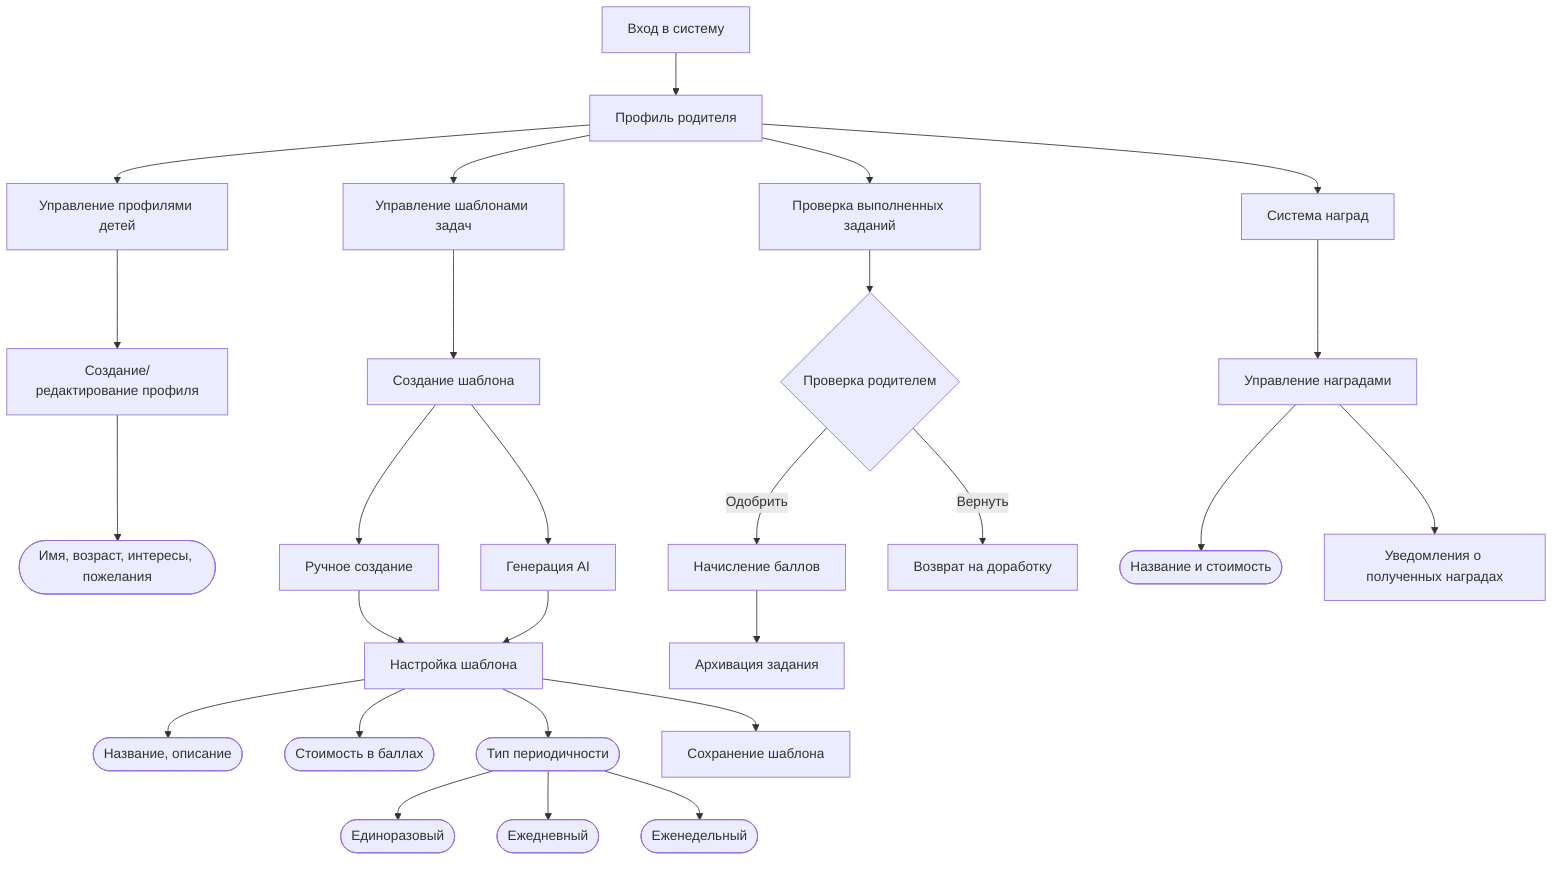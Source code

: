 flowchart TD
    A1[Вход в систему] --> A2[Профиль родителя]

    %% Управление профилями детей
    A2 --> B1[Управление профилями детей]
    B1 --> B2[Создание/редактирование профиля]
    B2 --> B3([Имя, возраст, интересы, пожелания])

    %% Шаблоны задач
    A2 --> C1[Управление шаблонами задач]
    C1 --> C2[Создание шаблона]
    C2 --> C3[Ручное создание]
    C2 --> C4[Генерация AI]

    C3 & C4 --> C5[Настройка шаблона]
    C5 --> C6([Название, описание])
    C5 --> C7([Стоимость в баллах])
    C5 --> C8([Тип периодичности])
    C8 --> C8.1([Единоразовый])
    C8 --> C8.2([Ежедневный])
    C8 --> C8.3([Еженедельный])
    C5 --> C9[Сохранение шаблона]

    %% Проверка выполненных
    A2 --> D1[Проверка выполненных заданий]
    D1 --> D2{Проверка родителем}
    D2 -->|Одобрить| D3[Начисление баллов]
    D2 -->|Вернуть| D4[Возврат на доработку]
    D3 --> D5[Архивация задания]

    %% Система наград
    A2 --> E1[Система наград]
    E1 --> E2[Управление наградами]
    E2 --> E3([Название и стоимость])
    E2 --> E4[Уведомления о полученных наградах]